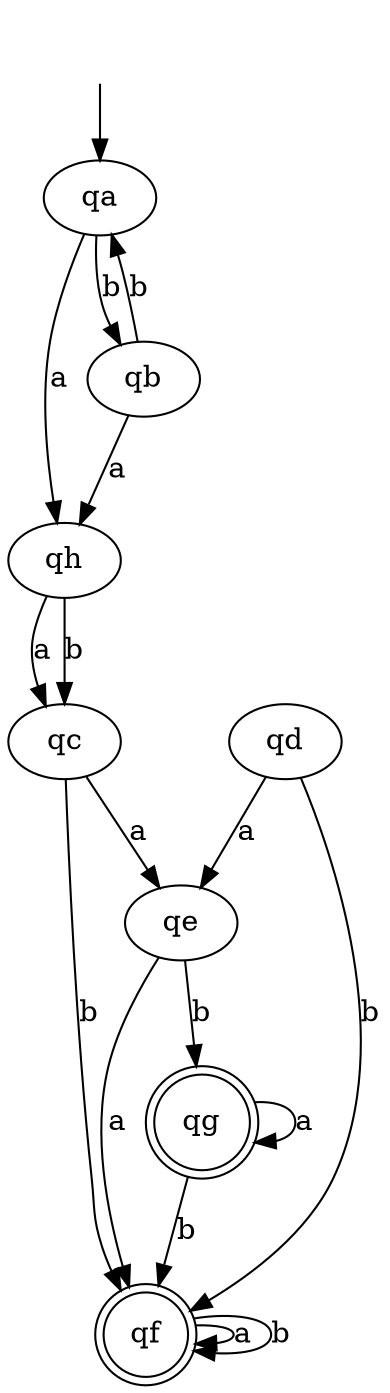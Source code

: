 digraph {
	start [style = "invis"]
	start -> "qa"
	"qa"
	"qh"
	"qa" -> "qh"
[label = "a"]	"qb"
	"qa" -> "qb"
[label = "b"]	"qc"
	"qh" -> "qc"
[label = "a"]	"qh" -> "qc"
[label = "b"]	"qb" -> "qh"
[label = "a"]	"qb" -> "qa"
[label = "b"]	"qe"
	"qc" -> "qe"
[label = "a"]	"qf" [shape=doublecircle]
	"qc" -> "qf"
[label = "b"]	"qe" -> "qf"
[label = "a"]	"qg" [shape=doublecircle]
	"qe" -> "qg"
[label = "b"]	"qf" -> "qf"
[label = "a"]	"qf" -> "qf"
[label = "b"]	"qg" -> "qg"
[label = "a"]	"qg" -> "qf"
[label = "b"]	"qd"
	"qd" -> "qe"
[label = "a"]	"qd" -> "qf"
[label = "b"]}